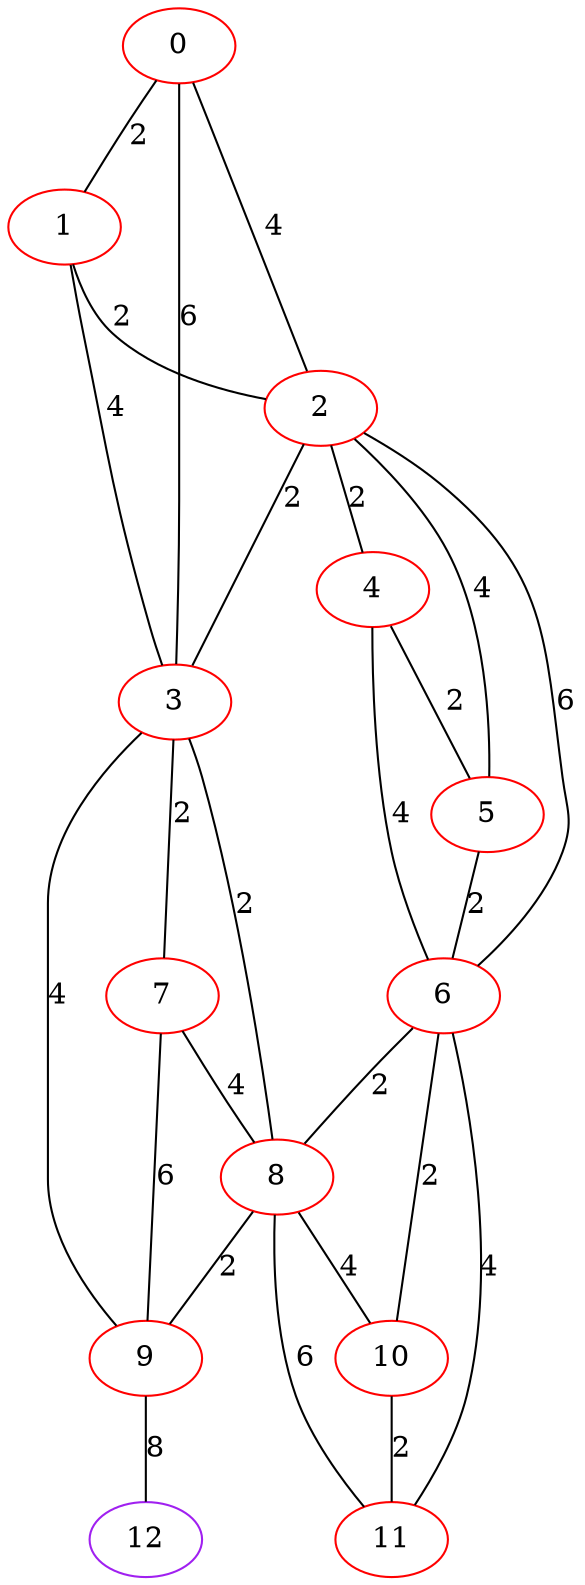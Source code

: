 graph "" {
0 [color=red, weight=1];
1 [color=red, weight=1];
2 [color=red, weight=1];
3 [color=red, weight=1];
4 [color=red, weight=1];
5 [color=red, weight=1];
6 [color=red, weight=1];
7 [color=red, weight=1];
8 [color=red, weight=1];
9 [color=red, weight=1];
10 [color=red, weight=1];
11 [color=red, weight=1];
12 [color=purple, weight=4];
0 -- 1  [key=0, label=2];
0 -- 2  [key=0, label=4];
0 -- 3  [key=0, label=6];
1 -- 2  [key=0, label=2];
1 -- 3  [key=0, label=4];
2 -- 3  [key=0, label=2];
2 -- 4  [key=0, label=2];
2 -- 5  [key=0, label=4];
2 -- 6  [key=0, label=6];
3 -- 7  [key=0, label=2];
3 -- 8  [key=0, label=2];
3 -- 9  [key=0, label=4];
4 -- 5  [key=0, label=2];
4 -- 6  [key=0, label=4];
5 -- 6  [key=0, label=2];
6 -- 8  [key=0, label=2];
6 -- 10  [key=0, label=2];
6 -- 11  [key=0, label=4];
7 -- 8  [key=0, label=4];
7 -- 9  [key=0, label=6];
8 -- 9  [key=0, label=2];
8 -- 10  [key=0, label=4];
8 -- 11  [key=0, label=6];
9 -- 12  [key=0, label=8];
10 -- 11  [key=0, label=2];
}
